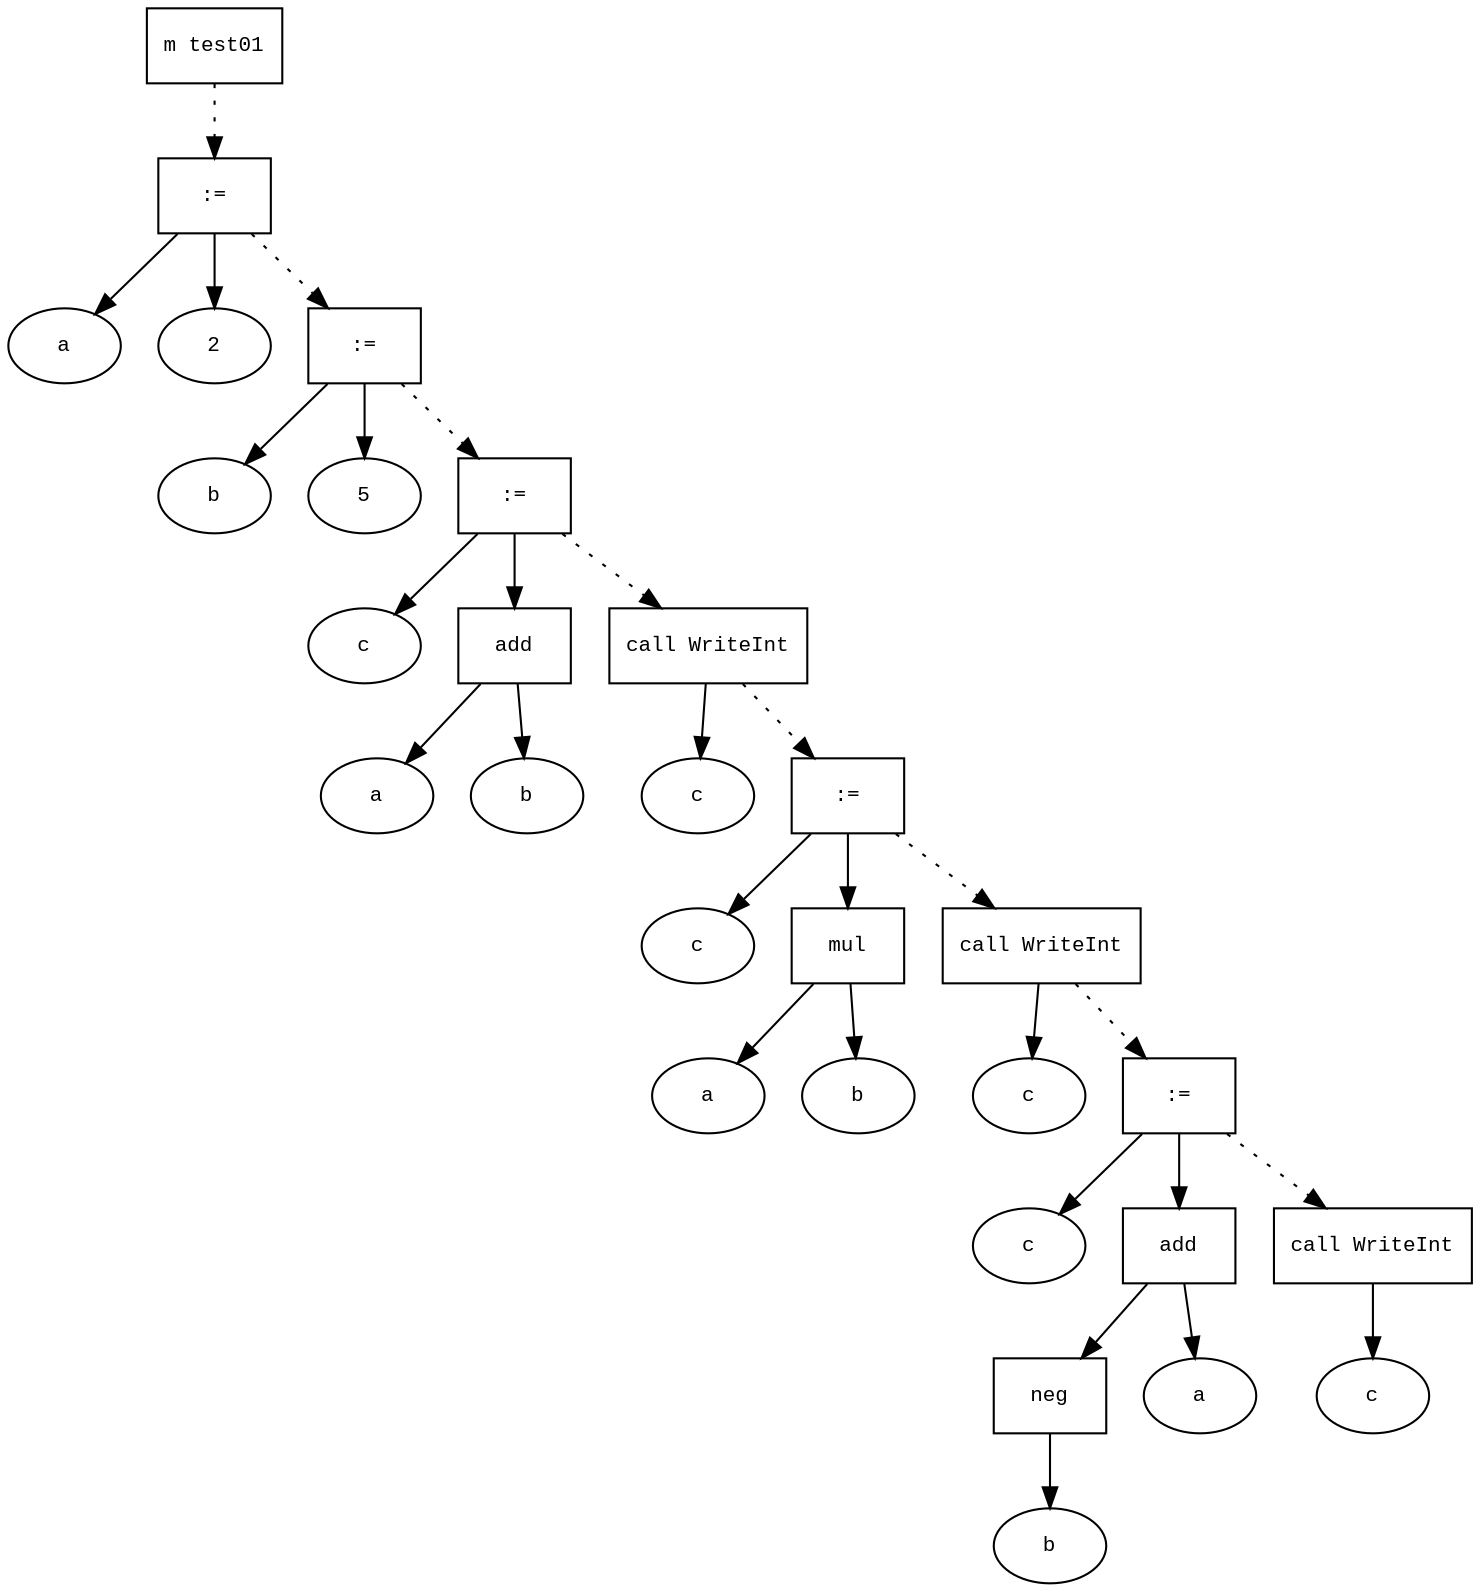 digraph AST {
  graph [fontname="Times New Roman",fontsize=10];
  node  [fontname="Courier New",fontsize=10];
  edge  [fontname="Times New Roman",fontsize=10];

  node0 [label="m test01",shape=box];
  node6 [label=":=",shape=box];
  node4 [label="a",shape=ellipse];
  node6->node4;
  node5 [label="2",shape=ellipse];
  node6->node5;
  node0 -> node6 [style=dotted];
  node9 [label=":=",shape=box];
  node7 [label="b",shape=ellipse];
  node9->node7;
  node8 [label="5",shape=ellipse];
  node9->node8;
  node6 -> node9 [style=dotted];
  node14 [label=":=",shape=box];
  node10 [label="c",shape=ellipse];
  node14->node10;
  node13 [label="add",shape=box];
  node11 [label="a",shape=ellipse];
  node13->node11;
  node12 [label="b",shape=ellipse];
  node13->node12;
  node14->node13;
  node9 -> node14 [style=dotted];
  node15 [label="call WriteInt",shape=box];
  node16 [label="c",shape=ellipse];
  node15->node16;
  node14 -> node15 [style=dotted];
  node22 [label=":=",shape=box];
  node18 [label="c",shape=ellipse];
  node22->node18;
  node21 [label="mul",shape=box];
  node19 [label="a",shape=ellipse];
  node21->node19;
  node20 [label="b",shape=ellipse];
  node21->node20;
  node22->node21;
  node15 -> node22 [style=dotted];
  node23 [label="call WriteInt",shape=box];
  node24 [label="c",shape=ellipse];
  node23->node24;
  node22 -> node23 [style=dotted];
  node31 [label=":=",shape=box];
  node26 [label="c",shape=ellipse];
  node31->node26;
  node30 [label="add",shape=box];
  node28 [label="neg",shape=box];
  node27 [label="b",shape=ellipse];
  node28->node27;
  node30->node28;
  node29 [label="a",shape=ellipse];
  node30->node29;
  node31->node30;
  node23 -> node31 [style=dotted];
  node32 [label="call WriteInt",shape=box];
  node33 [label="c",shape=ellipse];
  node32->node33;
  node31 -> node32 [style=dotted];
}
